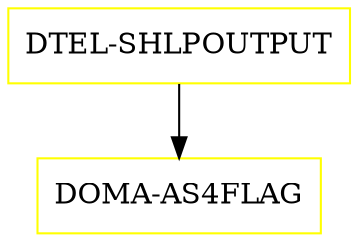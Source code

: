 digraph G {
  "DTEL-SHLPOUTPUT" [shape=box,color=yellow];
  "DOMA-AS4FLAG" [shape=box,color=yellow,URL="./DOMA_AS4FLAG.html"];
  "DTEL-SHLPOUTPUT" -> "DOMA-AS4FLAG";
}

